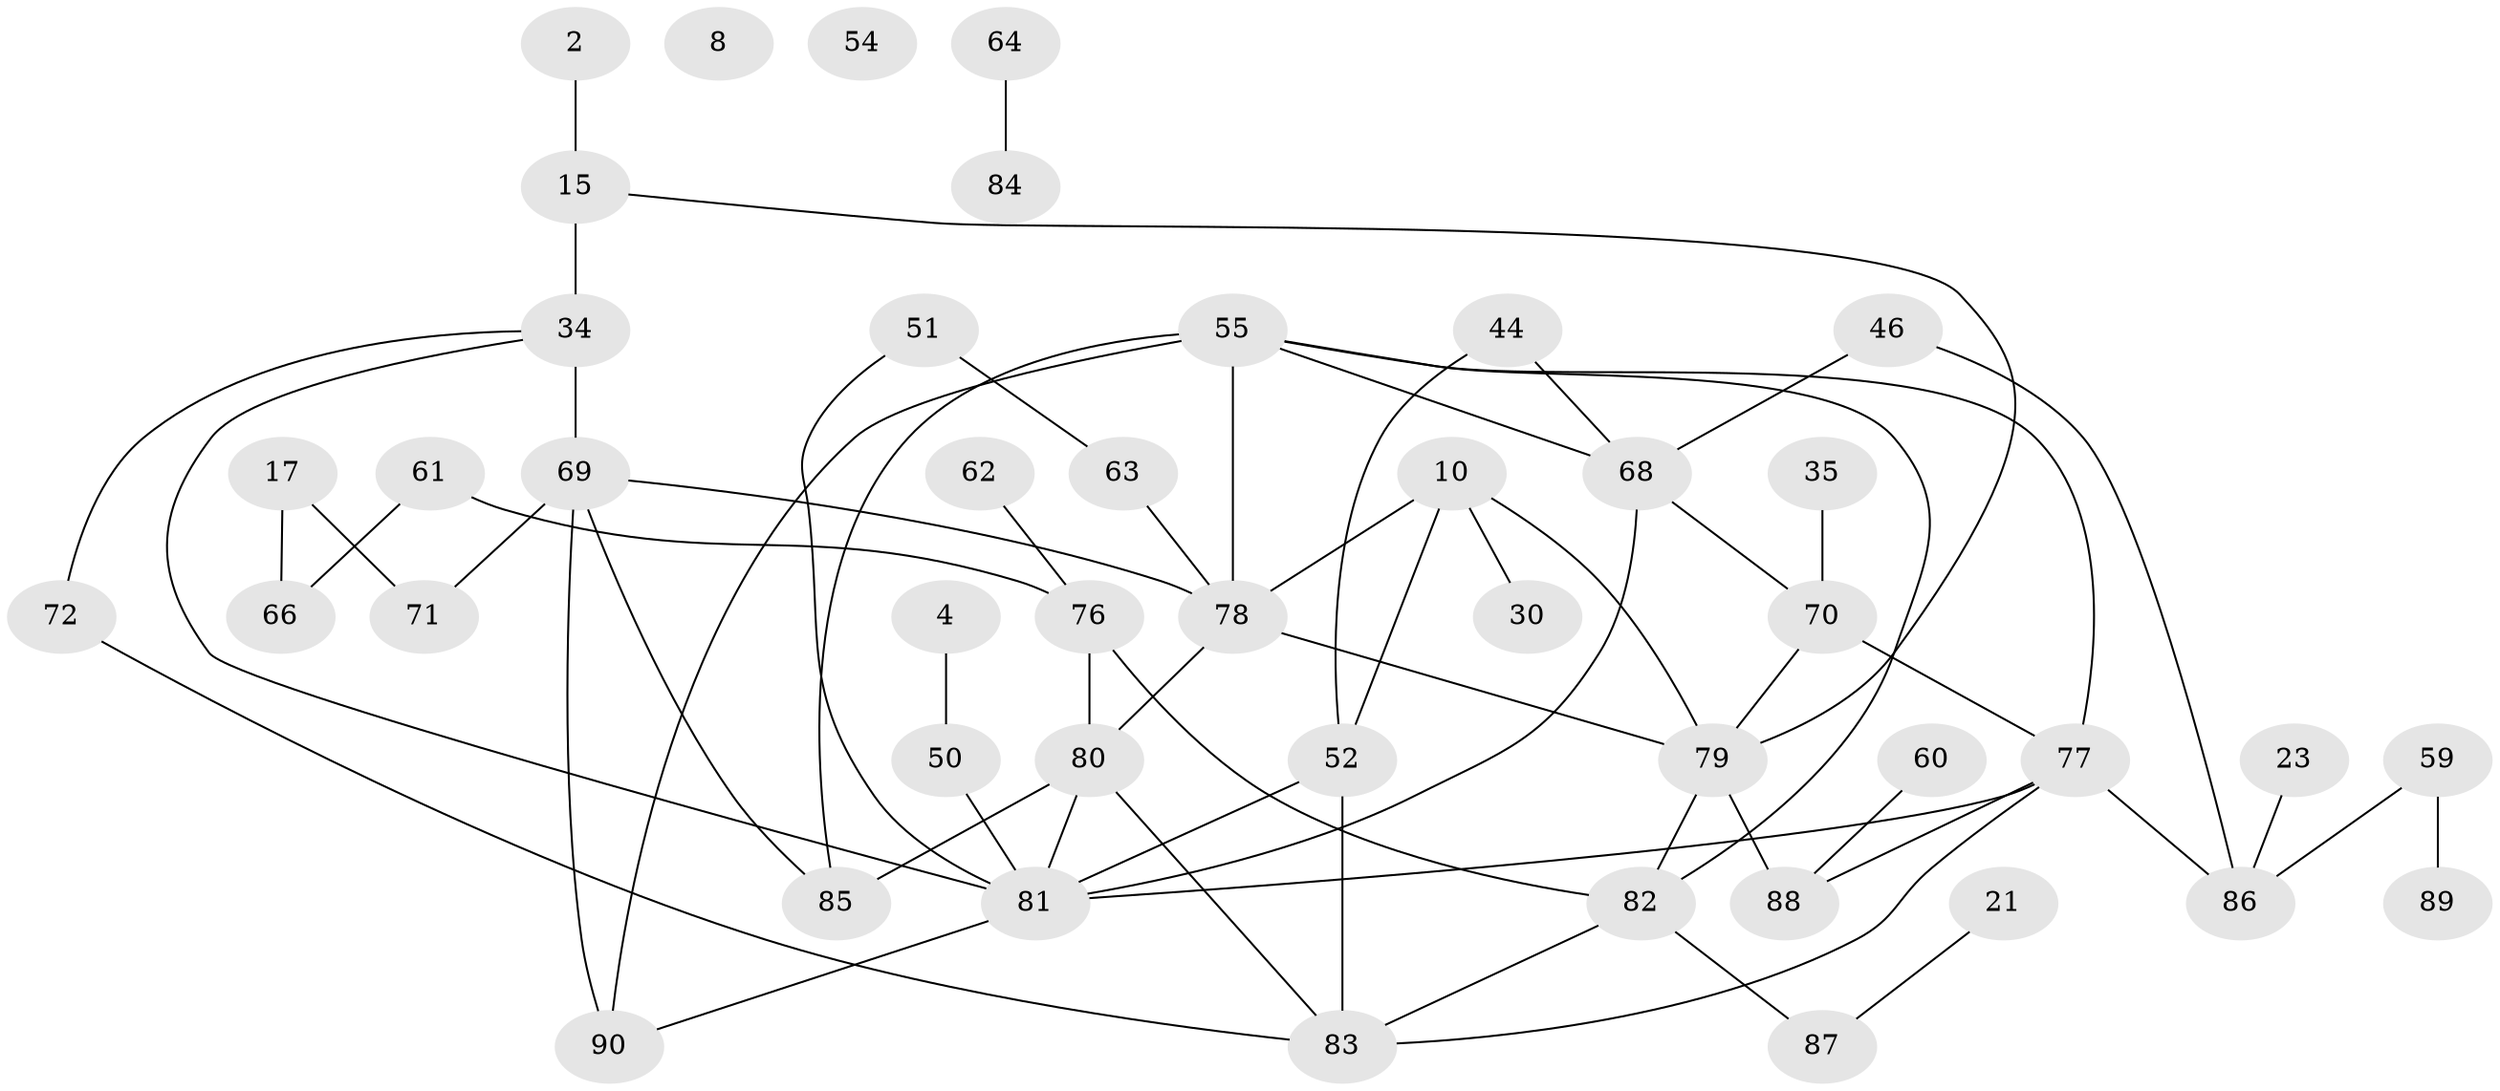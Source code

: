 // original degree distribution, {2: 0.2777777777777778, 1: 0.24444444444444444, 4: 0.17777777777777778, 3: 0.16666666666666666, 0: 0.022222222222222223, 5: 0.08888888888888889, 6: 0.011111111111111112, 7: 0.011111111111111112}
// Generated by graph-tools (version 1.1) at 2025/39/03/09/25 04:39:17]
// undirected, 45 vertices, 64 edges
graph export_dot {
graph [start="1"]
  node [color=gray90,style=filled];
  2;
  4;
  8;
  10;
  15 [super="+3"];
  17;
  21;
  23;
  30;
  34;
  35;
  44;
  46;
  50;
  51;
  52 [super="+28"];
  54;
  55 [super="+27"];
  59 [super="+58"];
  60;
  61;
  62;
  63;
  64;
  66;
  68 [super="+33+43"];
  69 [super="+5+24+67"];
  70 [super="+38+22"];
  71;
  72;
  76;
  77 [super="+57+26"];
  78 [super="+75+1+56"];
  79 [super="+36"];
  80 [super="+49+73"];
  81 [super="+41+11+20+45"];
  82 [super="+65"];
  83 [super="+48"];
  84;
  85;
  86;
  87 [super="+12"];
  88 [super="+47"];
  89;
  90 [super="+31"];
  2 -- 15;
  4 -- 50;
  10 -- 30;
  10 -- 52;
  10 -- 79;
  10 -- 78 [weight=2];
  15 -- 34 [weight=2];
  15 -- 79;
  17 -- 66;
  17 -- 71;
  21 -- 87;
  23 -- 86;
  34 -- 72;
  34 -- 81;
  34 -- 69 [weight=2];
  35 -- 70;
  44 -- 52;
  44 -- 68;
  46 -- 86;
  46 -- 68;
  50 -- 81;
  51 -- 63;
  51 -- 81;
  52 -- 83 [weight=2];
  52 -- 81;
  55 -- 85;
  55 -- 90 [weight=2];
  55 -- 82;
  55 -- 78 [weight=2];
  55 -- 77;
  55 -- 68;
  59 -- 86;
  59 -- 89;
  60 -- 88;
  61 -- 66;
  61 -- 76;
  62 -- 76;
  63 -- 78;
  64 -- 84;
  68 -- 81;
  68 -- 70;
  69 -- 85;
  69 -- 71;
  69 -- 90;
  69 -- 78 [weight=2];
  70 -- 79;
  70 -- 77;
  72 -- 83;
  76 -- 80;
  76 -- 82;
  77 -- 83;
  77 -- 86;
  77 -- 81;
  77 -- 88;
  78 -- 79;
  78 -- 80;
  79 -- 82;
  79 -- 88 [weight=2];
  80 -- 85;
  80 -- 83;
  80 -- 81;
  81 -- 90;
  82 -- 83;
  82 -- 87;
}
